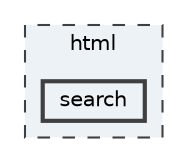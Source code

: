 digraph "html/search"
{
 // INTERACTIVE_SVG=YES
 // LATEX_PDF_SIZE
  bgcolor="transparent";
  edge [fontname=Helvetica,fontsize=10,labelfontname=Helvetica,labelfontsize=10];
  node [fontname=Helvetica,fontsize=10,shape=box,height=0.2,width=0.4];
  compound=true
  subgraph clusterdir_565c7029eb0e874e604aeede0056cdf1 {
    graph [ bgcolor="#edf2f7", pencolor="grey25", label="html", fontname=Helvetica,fontsize=10 style="filled,dashed", URL="dir_565c7029eb0e874e604aeede0056cdf1.html",tooltip=""]
  dir_3b37eaf02e84921be250b6a015643c54 [label="search", fillcolor="#edf2f7", color="grey25", style="filled,bold", URL="dir_3b37eaf02e84921be250b6a015643c54.html",tooltip=""];
  }
}
